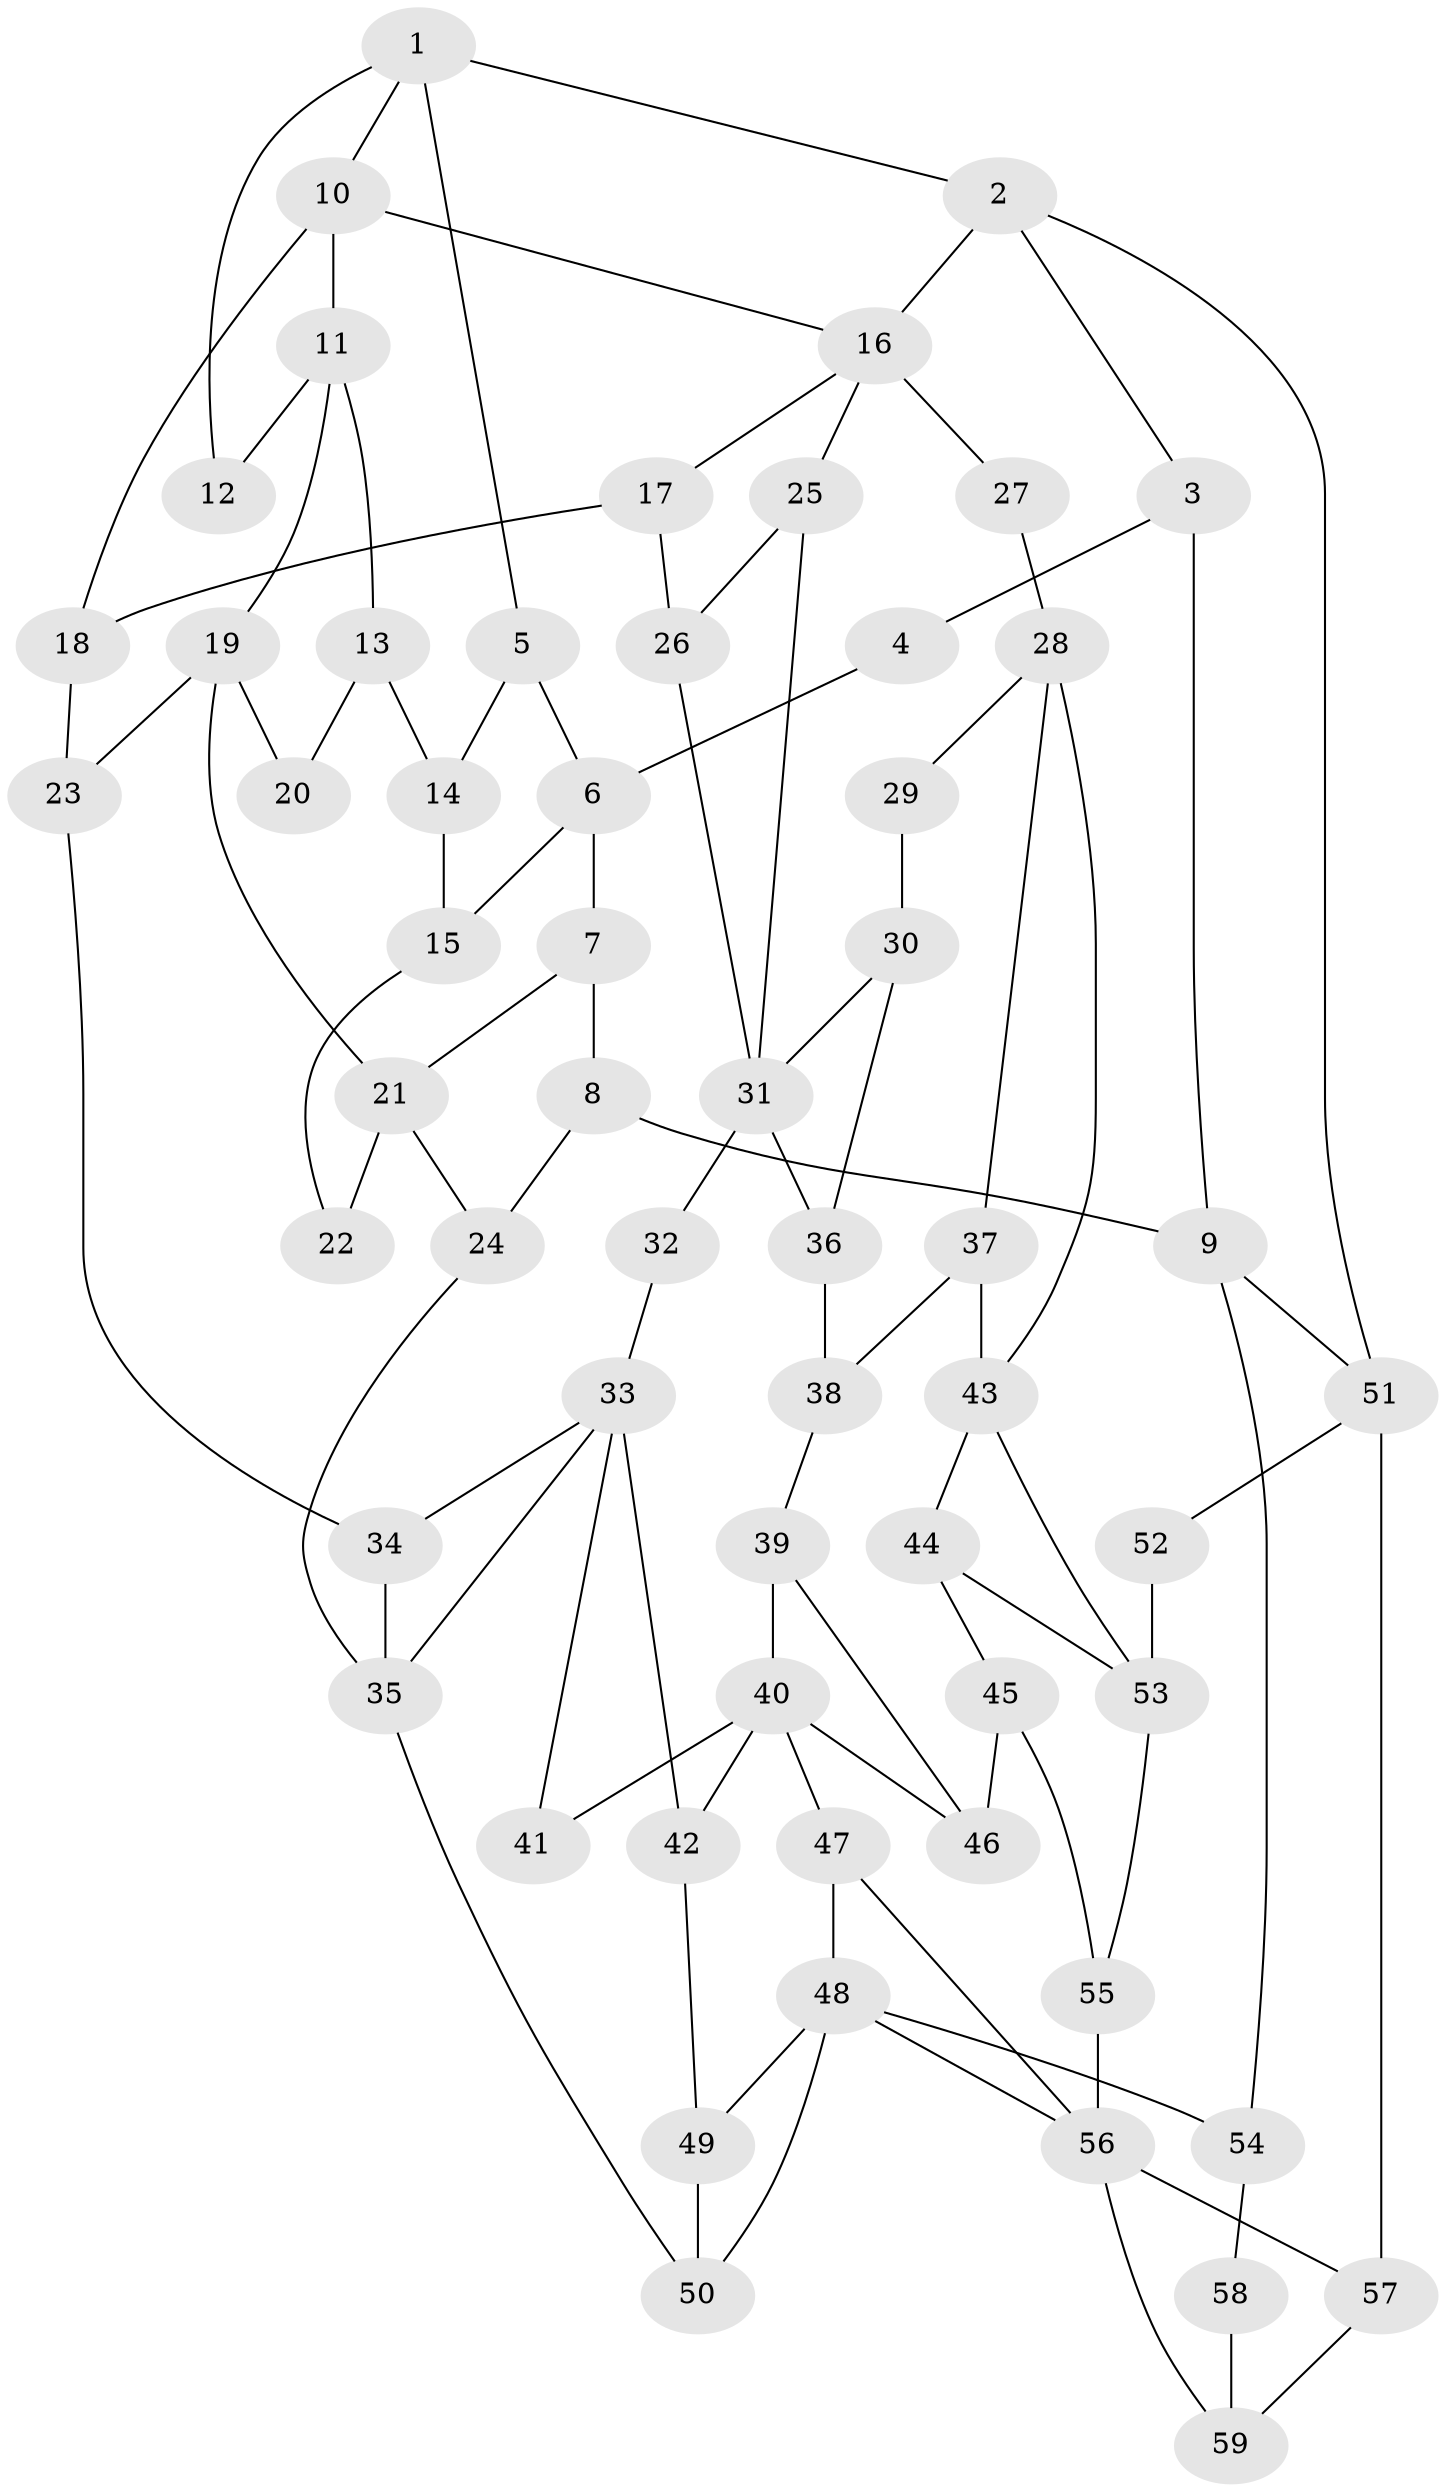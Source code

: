// original degree distribution, {3: 0.03389830508474576, 4: 0.2542372881355932, 5: 0.4406779661016949, 6: 0.2711864406779661}
// Generated by graph-tools (version 1.1) at 2025/38/03/09/25 02:38:37]
// undirected, 59 vertices, 96 edges
graph export_dot {
graph [start="1"]
  node [color=gray90,style=filled];
  1;
  2;
  3;
  4;
  5;
  6;
  7;
  8;
  9;
  10;
  11;
  12;
  13;
  14;
  15;
  16;
  17;
  18;
  19;
  20;
  21;
  22;
  23;
  24;
  25;
  26;
  27;
  28;
  29;
  30;
  31;
  32;
  33;
  34;
  35;
  36;
  37;
  38;
  39;
  40;
  41;
  42;
  43;
  44;
  45;
  46;
  47;
  48;
  49;
  50;
  51;
  52;
  53;
  54;
  55;
  56;
  57;
  58;
  59;
  1 -- 2 [weight=1.0];
  1 -- 5 [weight=1.0];
  1 -- 10 [weight=1.0];
  1 -- 12 [weight=1.0];
  2 -- 3 [weight=1.0];
  2 -- 16 [weight=1.0];
  2 -- 51 [weight=1.0];
  3 -- 4 [weight=1.0];
  3 -- 9 [weight=2.0];
  4 -- 6 [weight=1.0];
  5 -- 6 [weight=1.0];
  5 -- 14 [weight=1.0];
  6 -- 7 [weight=1.0];
  6 -- 15 [weight=1.0];
  7 -- 8 [weight=2.0];
  7 -- 21 [weight=1.0];
  8 -- 9 [weight=2.0];
  8 -- 24 [weight=2.0];
  9 -- 51 [weight=1.0];
  9 -- 54 [weight=2.0];
  10 -- 11 [weight=2.0];
  10 -- 16 [weight=1.0];
  10 -- 18 [weight=1.0];
  11 -- 12 [weight=2.0];
  11 -- 13 [weight=1.0];
  11 -- 19 [weight=1.0];
  13 -- 14 [weight=1.0];
  13 -- 20 [weight=1.0];
  14 -- 15 [weight=1.0];
  15 -- 22 [weight=1.0];
  16 -- 17 [weight=1.0];
  16 -- 25 [weight=1.0];
  16 -- 27 [weight=2.0];
  17 -- 18 [weight=1.0];
  17 -- 26 [weight=1.0];
  18 -- 23 [weight=1.0];
  19 -- 20 [weight=2.0];
  19 -- 21 [weight=2.0];
  19 -- 23 [weight=1.0];
  21 -- 22 [weight=2.0];
  21 -- 24 [weight=1.0];
  23 -- 34 [weight=1.0];
  24 -- 35 [weight=2.0];
  25 -- 26 [weight=1.0];
  25 -- 31 [weight=1.0];
  26 -- 31 [weight=1.0];
  27 -- 28 [weight=2.0];
  28 -- 29 [weight=2.0];
  28 -- 37 [weight=1.0];
  28 -- 43 [weight=1.0];
  29 -- 30 [weight=1.0];
  30 -- 31 [weight=1.0];
  30 -- 36 [weight=1.0];
  31 -- 32 [weight=2.0];
  31 -- 36 [weight=1.0];
  32 -- 33 [weight=2.0];
  33 -- 34 [weight=1.0];
  33 -- 35 [weight=1.0];
  33 -- 41 [weight=1.0];
  33 -- 42 [weight=1.0];
  34 -- 35 [weight=2.0];
  35 -- 50 [weight=1.0];
  36 -- 38 [weight=1.0];
  37 -- 38 [weight=1.0];
  37 -- 43 [weight=1.0];
  38 -- 39 [weight=1.0];
  39 -- 40 [weight=1.0];
  39 -- 46 [weight=1.0];
  40 -- 41 [weight=2.0];
  40 -- 42 [weight=1.0];
  40 -- 46 [weight=1.0];
  40 -- 47 [weight=1.0];
  42 -- 49 [weight=1.0];
  43 -- 44 [weight=1.0];
  43 -- 53 [weight=1.0];
  44 -- 45 [weight=1.0];
  44 -- 53 [weight=1.0];
  45 -- 46 [weight=1.0];
  45 -- 55 [weight=1.0];
  47 -- 48 [weight=1.0];
  47 -- 56 [weight=1.0];
  48 -- 49 [weight=1.0];
  48 -- 50 [weight=1.0];
  48 -- 54 [weight=1.0];
  48 -- 56 [weight=1.0];
  49 -- 50 [weight=1.0];
  51 -- 52 [weight=1.0];
  51 -- 57 [weight=1.0];
  52 -- 53 [weight=2.0];
  53 -- 55 [weight=1.0];
  54 -- 58 [weight=2.0];
  55 -- 56 [weight=2.0];
  56 -- 57 [weight=1.0];
  56 -- 59 [weight=1.0];
  57 -- 59 [weight=1.0];
  58 -- 59 [weight=1.0];
}
